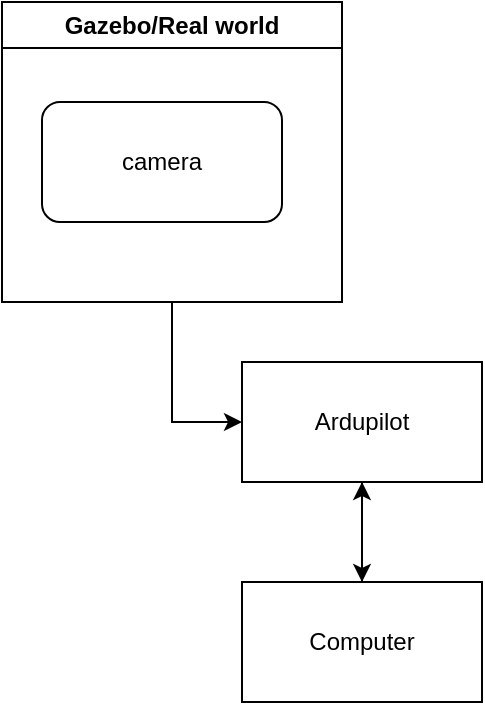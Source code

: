 <mxfile version="21.0.6" type="github"><diagram name="Page-1" id="SRzr92lmIdbnVQ3M3BMy"><mxGraphModel dx="1143" dy="649" grid="1" gridSize="10" guides="1" tooltips="1" connect="1" arrows="1" fold="1" page="1" pageScale="1" pageWidth="827" pageHeight="1169" math="0" shadow="0"><root><mxCell id="0"/><mxCell id="1" parent="0"/><mxCell id="u-y1XbqzG414l-YFXD2_-10" style="edgeStyle=orthogonalEdgeStyle;rounded=0;orthogonalLoop=1;jettySize=auto;html=1;entryX=0.5;entryY=1;entryDx=0;entryDy=0;" edge="1" parent="1" source="u-y1XbqzG414l-YFXD2_-2" target="u-y1XbqzG414l-YFXD2_-3"><mxGeometry relative="1" as="geometry"/></mxCell><mxCell id="u-y1XbqzG414l-YFXD2_-2" value="Computer" style="rounded=0;whiteSpace=wrap;html=1;" vertex="1" parent="1"><mxGeometry x="320" y="360" width="120" height="60" as="geometry"/></mxCell><mxCell id="u-y1XbqzG414l-YFXD2_-4" style="edgeStyle=orthogonalEdgeStyle;rounded=0;orthogonalLoop=1;jettySize=auto;html=1;entryX=0.5;entryY=0;entryDx=0;entryDy=0;" edge="1" parent="1" source="u-y1XbqzG414l-YFXD2_-3" target="u-y1XbqzG414l-YFXD2_-2"><mxGeometry relative="1" as="geometry"/></mxCell><mxCell id="u-y1XbqzG414l-YFXD2_-3" value="Ardupilot" style="rounded=0;whiteSpace=wrap;html=1;" vertex="1" parent="1"><mxGeometry x="320" y="250" width="120" height="60" as="geometry"/></mxCell><mxCell id="u-y1XbqzG414l-YFXD2_-9" style="edgeStyle=orthogonalEdgeStyle;rounded=0;orthogonalLoop=1;jettySize=auto;html=1;exitX=0.5;exitY=1;exitDx=0;exitDy=0;entryX=0;entryY=0.5;entryDx=0;entryDy=0;" edge="1" parent="1" source="u-y1XbqzG414l-YFXD2_-6" target="u-y1XbqzG414l-YFXD2_-3"><mxGeometry relative="1" as="geometry"/></mxCell><mxCell id="u-y1XbqzG414l-YFXD2_-6" value="Gazebo/Real world" style="swimlane;whiteSpace=wrap;html=1;" vertex="1" parent="1"><mxGeometry x="200" y="70" width="170" height="150" as="geometry"/></mxCell><mxCell id="u-y1XbqzG414l-YFXD2_-1" value="camera" style="rounded=1;whiteSpace=wrap;html=1;" vertex="1" parent="u-y1XbqzG414l-YFXD2_-6"><mxGeometry x="20" y="50" width="120" height="60" as="geometry"/></mxCell></root></mxGraphModel></diagram></mxfile>